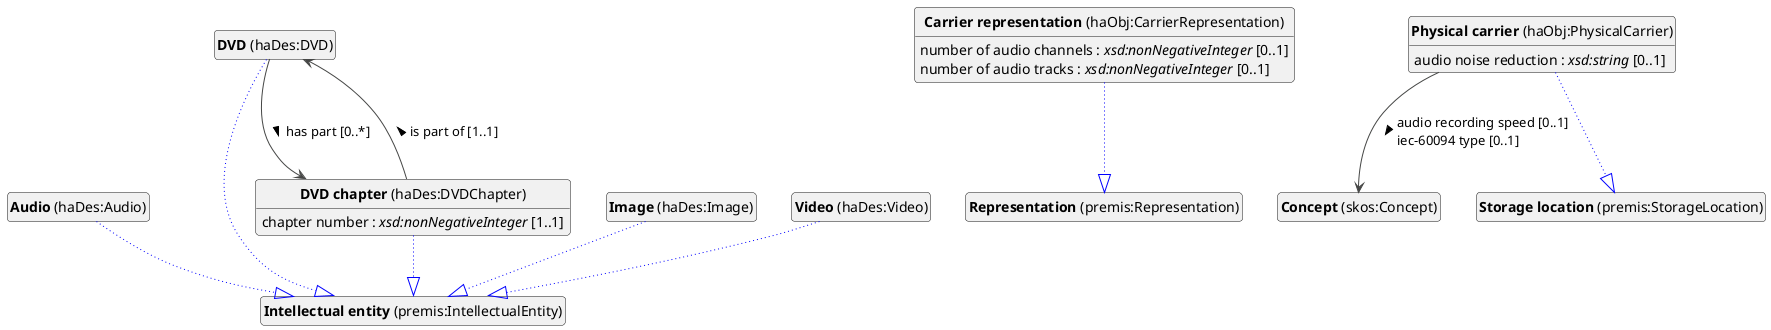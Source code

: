 @startuml
!theme vibrant
skinparam classFontSize 14
!define LIGHTORANGE
skinparam componentStyle uml2
skinparam wrapMessageWidth 1000
skinparam wrapWidth 1000
' skinparam ArrowColor #Maroon
' Remove shadows
skinparam shadowing false
'skinparam linetype polyline
skinparam ArrowMessageAlignment left
top to bottom direction


class "<b>Audio</b> (haDes:Audio)" as haDes_Audio [[#haDes%3AAudio]]
class "<b>Intellectual entity</b> (premis:IntellectualEntity)" as premis_IntellectualEntity [[#premis%3AIntellectualEntity]]
class "<b>Carrier representation</b> (haObj:CarrierRepresentation)" as haObj_CarrierRepresentation [[#haObj%3ACarrierRepresentation]]
class "<b>Representation</b> (premis:Representation)" as premis_Representation [[#premis%3ARepresentation]]
class "<b>Concept</b> (skos:Concept)" as skos_Concept [[../../terms/en#skos%3AConcept]]
class "<b>DVD</b> (haDes:DVD)" as haDes_DVD [[#haDes%3ADVD]]
class "<b>Intellectual entity</b> (premis:IntellectualEntity)" as premis_IntellectualEntity [[#premis%3AIntellectualEntity]]
class "<b>DVD chapter</b> (haDes:DVDChapter)" as haDes_DVDChapter [[#haDes%3ADVDChapter]]
class "<b>Intellectual entity</b> (premis:IntellectualEntity)" as premis_IntellectualEntity [[#premis%3AIntellectualEntity]]
class "<b>Image</b> (haDes:Image)" as haDes_Image [[#haDes%3AImage]]
class "<b>Intellectual entity</b> (premis:IntellectualEntity)" as premis_IntellectualEntity [[#premis%3AIntellectualEntity]]
class "<b>Physical carrier</b> (haObj:PhysicalCarrier)" as haObj_PhysicalCarrier [[#haObj%3APhysicalCarrier]]
class "<b>Storage location</b> (premis:StorageLocation)" as premis_StorageLocation [[#premis%3AStorageLocation]]
class "<b>Video</b> (haDes:Video)" as haDes_Video [[#haDes%3AVideo]]
class "<b>Intellectual entity</b> (premis:IntellectualEntity)" as premis_IntellectualEntity [[#premis%3AIntellectualEntity]]

haDes_Audio --|> premis_IntellectualEntity #blue;line.dotted;text:blue


haObj_CarrierRepresentation --|> premis_Representation #blue;line.dotted;text:blue

haObj_CarrierRepresentation : number of audio channels : <i>xsd:nonNegativeInteger</i> [0..1]
haObj_CarrierRepresentation : number of audio tracks : <i>xsd:nonNegativeInteger</i> [0..1]




haDes_DVD --|> premis_IntellectualEntity #blue;line.dotted;text:blue

haDes_DVD --> haDes_DVDChapter :has part [0..*]  > 

haDes_DVDChapter --|> premis_IntellectualEntity #blue;line.dotted;text:blue

haDes_DVDChapter : chapter number : <i>xsd:nonNegativeInteger</i> [1..1]
haDes_DVDChapter --> haDes_DVD :is part of [1..1]  > 


haDes_Image --|> premis_IntellectualEntity #blue;line.dotted;text:blue


haObj_PhysicalCarrier --|> premis_StorageLocation #blue;line.dotted;text:blue

haObj_PhysicalCarrier : audio noise reduction : <i>xsd:string</i> [0..1]
haObj_PhysicalCarrier --> skos_Concept :audio recording speed [0..1]  \liec-60094 type [0..1]  > 


haDes_Video --|> premis_IntellectualEntity #blue;line.dotted;text:blue



hide circle
hide methods
hide empty members
@enduml


